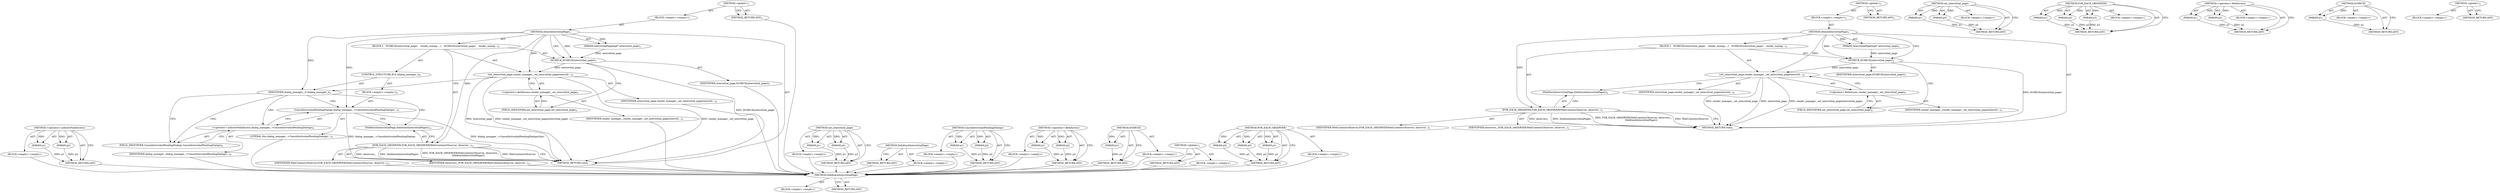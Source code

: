 digraph "FOR_EACH_OBSERVER" {
vulnerable_59 [label=<(METHOD,DidAttachInterstitialPage)>];
vulnerable_60 [label=<(BLOCK,&lt;empty&gt;,&lt;empty&gt;)>];
vulnerable_61 [label=<(METHOD_RETURN,ANY)>];
vulnerable_6 [label=<(METHOD,&lt;global&gt;)<SUB>1</SUB>>];
vulnerable_7 [label=<(BLOCK,&lt;empty&gt;,&lt;empty&gt;)<SUB>1</SUB>>];
vulnerable_8 [label=<(METHOD,AttachInterstitialPage)<SUB>1</SUB>>];
vulnerable_9 [label=<(PARAM,InterstitialPageImpl* interstitial_page)<SUB>2</SUB>>];
vulnerable_10 [label=<(BLOCK,{
   DCHECK(interstitial_page);
   render_manag...,{
   DCHECK(interstitial_page);
   render_manag...)<SUB>2</SUB>>];
vulnerable_11 [label=<(DCHECK,DCHECK(interstitial_page))<SUB>3</SUB>>];
vulnerable_12 [label=<(IDENTIFIER,interstitial_page,DCHECK(interstitial_page))<SUB>3</SUB>>];
vulnerable_13 [label=<(set_interstitial_page,render_manager_.set_interstitial_page(interstit...)<SUB>4</SUB>>];
vulnerable_14 [label=<(&lt;operator&gt;.fieldAccess,render_manager_.set_interstitial_page)<SUB>4</SUB>>];
vulnerable_15 [label=<(IDENTIFIER,render_manager_,render_manager_.set_interstitial_page(interstit...)<SUB>4</SUB>>];
vulnerable_16 [label=<(FIELD_IDENTIFIER,set_interstitial_page,set_interstitial_page)<SUB>4</SUB>>];
vulnerable_17 [label=<(IDENTIFIER,interstitial_page,render_manager_.set_interstitial_page(interstit...)<SUB>4</SUB>>];
vulnerable_18 [label=<(FOR_EACH_OBSERVER,FOR_EACH_OBSERVER(WebContentsObserver, observer...)<SUB>5</SUB>>];
vulnerable_19 [label=<(IDENTIFIER,WebContentsObserver,FOR_EACH_OBSERVER(WebContentsObserver, observer...)<SUB>5</SUB>>];
vulnerable_20 [label=<(IDENTIFIER,observers_,FOR_EACH_OBSERVER(WebContentsObserver, observer...)<SUB>5</SUB>>];
vulnerable_21 [label=<(DidAttachInterstitialPage,DidAttachInterstitialPage())<SUB>6</SUB>>];
vulnerable_22 [label=<(METHOD_RETURN,void)<SUB>1</SUB>>];
vulnerable_24 [label=<(METHOD_RETURN,ANY)<SUB>1</SUB>>];
vulnerable_43 [label=<(METHOD,set_interstitial_page)>];
vulnerable_44 [label=<(PARAM,p1)>];
vulnerable_45 [label=<(PARAM,p2)>];
vulnerable_46 [label=<(BLOCK,&lt;empty&gt;,&lt;empty&gt;)>];
vulnerable_47 [label=<(METHOD_RETURN,ANY)>];
vulnerable_53 [label=<(METHOD,FOR_EACH_OBSERVER)>];
vulnerable_54 [label=<(PARAM,p1)>];
vulnerable_55 [label=<(PARAM,p2)>];
vulnerable_56 [label=<(PARAM,p3)>];
vulnerable_57 [label=<(BLOCK,&lt;empty&gt;,&lt;empty&gt;)>];
vulnerable_58 [label=<(METHOD_RETURN,ANY)>];
vulnerable_48 [label=<(METHOD,&lt;operator&gt;.fieldAccess)>];
vulnerable_49 [label=<(PARAM,p1)>];
vulnerable_50 [label=<(PARAM,p2)>];
vulnerable_51 [label=<(BLOCK,&lt;empty&gt;,&lt;empty&gt;)>];
vulnerable_52 [label=<(METHOD_RETURN,ANY)>];
vulnerable_39 [label=<(METHOD,DCHECK)>];
vulnerable_40 [label=<(PARAM,p1)>];
vulnerable_41 [label=<(BLOCK,&lt;empty&gt;,&lt;empty&gt;)>];
vulnerable_42 [label=<(METHOD_RETURN,ANY)>];
vulnerable_33 [label=<(METHOD,&lt;global&gt;)<SUB>1</SUB>>];
vulnerable_34 [label=<(BLOCK,&lt;empty&gt;,&lt;empty&gt;)>];
vulnerable_35 [label=<(METHOD_RETURN,ANY)>];
fixed_66 [label=<(METHOD,&lt;operator&gt;.indirectFieldAccess)>];
fixed_67 [label=<(PARAM,p1)>];
fixed_68 [label=<(PARAM,p2)>];
fixed_69 [label=<(BLOCK,&lt;empty&gt;,&lt;empty&gt;)>];
fixed_70 [label=<(METHOD_RETURN,ANY)>];
fixed_6 [label=<(METHOD,&lt;global&gt;)<SUB>1</SUB>>];
fixed_7 [label=<(BLOCK,&lt;empty&gt;,&lt;empty&gt;)<SUB>1</SUB>>];
fixed_8 [label=<(METHOD,AttachInterstitialPage)<SUB>1</SUB>>];
fixed_9 [label=<(PARAM,InterstitialPageImpl* interstitial_page)<SUB>2</SUB>>];
fixed_10 [label=<(BLOCK,{
   DCHECK(interstitial_page);
   render_manag...,{
   DCHECK(interstitial_page);
   render_manag...)<SUB>2</SUB>>];
fixed_11 [label=<(DCHECK,DCHECK(interstitial_page))<SUB>3</SUB>>];
fixed_12 [label=<(IDENTIFIER,interstitial_page,DCHECK(interstitial_page))<SUB>3</SUB>>];
fixed_13 [label=<(set_interstitial_page,render_manager_.set_interstitial_page(interstit...)<SUB>4</SUB>>];
fixed_14 [label=<(&lt;operator&gt;.fieldAccess,render_manager_.set_interstitial_page)<SUB>4</SUB>>];
fixed_15 [label=<(IDENTIFIER,render_manager_,render_manager_.set_interstitial_page(interstit...)<SUB>4</SUB>>];
fixed_16 [label=<(FIELD_IDENTIFIER,set_interstitial_page,set_interstitial_page)<SUB>4</SUB>>];
fixed_17 [label=<(IDENTIFIER,interstitial_page,render_manager_.set_interstitial_page(interstit...)<SUB>4</SUB>>];
fixed_18 [label=<(CONTROL_STRUCTURE,IF,if (dialog_manager_))<SUB>8</SUB>>];
fixed_19 [label=<(IDENTIFIER,dialog_manager_,if (dialog_manager_))<SUB>8</SUB>>];
fixed_20 [label=<(BLOCK,&lt;empty&gt;,&lt;empty&gt;)<SUB>9</SUB>>];
fixed_21 [label=<(CancelActiveAndPendingDialogs,dialog_manager_-&gt;CancelActiveAndPendingDialogs(...)<SUB>9</SUB>>];
fixed_22 [label=<(&lt;operator&gt;.indirectFieldAccess,dialog_manager_-&gt;CancelActiveAndPendingDialogs)<SUB>9</SUB>>];
fixed_23 [label=<(IDENTIFIER,dialog_manager_,dialog_manager_-&gt;CancelActiveAndPendingDialogs(...)<SUB>9</SUB>>];
fixed_24 [label=<(FIELD_IDENTIFIER,CancelActiveAndPendingDialogs,CancelActiveAndPendingDialogs)<SUB>9</SUB>>];
fixed_25 [label=<(LITERAL,this,dialog_manager_-&gt;CancelActiveAndPendingDialogs(...)<SUB>9</SUB>>];
fixed_26 [label=<(FOR_EACH_OBSERVER,FOR_EACH_OBSERVER(WebContentsObserver, observer...)<SUB>11</SUB>>];
fixed_27 [label=<(IDENTIFIER,WebContentsObserver,FOR_EACH_OBSERVER(WebContentsObserver, observer...)<SUB>11</SUB>>];
fixed_28 [label=<(IDENTIFIER,observers_,FOR_EACH_OBSERVER(WebContentsObserver, observer...)<SUB>11</SUB>>];
fixed_29 [label=<(DidAttachInterstitialPage,DidAttachInterstitialPage())<SUB>12</SUB>>];
fixed_30 [label=<(METHOD_RETURN,void)<SUB>1</SUB>>];
fixed_32 [label=<(METHOD_RETURN,ANY)<SUB>1</SUB>>];
fixed_51 [label=<(METHOD,set_interstitial_page)>];
fixed_52 [label=<(PARAM,p1)>];
fixed_53 [label=<(PARAM,p2)>];
fixed_54 [label=<(BLOCK,&lt;empty&gt;,&lt;empty&gt;)>];
fixed_55 [label=<(METHOD_RETURN,ANY)>];
fixed_77 [label=<(METHOD,DidAttachInterstitialPage)>];
fixed_78 [label=<(BLOCK,&lt;empty&gt;,&lt;empty&gt;)>];
fixed_79 [label=<(METHOD_RETURN,ANY)>];
fixed_61 [label=<(METHOD,CancelActiveAndPendingDialogs)>];
fixed_62 [label=<(PARAM,p1)>];
fixed_63 [label=<(PARAM,p2)>];
fixed_64 [label=<(BLOCK,&lt;empty&gt;,&lt;empty&gt;)>];
fixed_65 [label=<(METHOD_RETURN,ANY)>];
fixed_56 [label=<(METHOD,&lt;operator&gt;.fieldAccess)>];
fixed_57 [label=<(PARAM,p1)>];
fixed_58 [label=<(PARAM,p2)>];
fixed_59 [label=<(BLOCK,&lt;empty&gt;,&lt;empty&gt;)>];
fixed_60 [label=<(METHOD_RETURN,ANY)>];
fixed_47 [label=<(METHOD,DCHECK)>];
fixed_48 [label=<(PARAM,p1)>];
fixed_49 [label=<(BLOCK,&lt;empty&gt;,&lt;empty&gt;)>];
fixed_50 [label=<(METHOD_RETURN,ANY)>];
fixed_41 [label=<(METHOD,&lt;global&gt;)<SUB>1</SUB>>];
fixed_42 [label=<(BLOCK,&lt;empty&gt;,&lt;empty&gt;)>];
fixed_43 [label=<(METHOD_RETURN,ANY)>];
fixed_71 [label=<(METHOD,FOR_EACH_OBSERVER)>];
fixed_72 [label=<(PARAM,p1)>];
fixed_73 [label=<(PARAM,p2)>];
fixed_74 [label=<(PARAM,p3)>];
fixed_75 [label=<(BLOCK,&lt;empty&gt;,&lt;empty&gt;)>];
fixed_76 [label=<(METHOD_RETURN,ANY)>];
vulnerable_59 -> vulnerable_60  [key=0, label="AST: "];
vulnerable_59 -> vulnerable_61  [key=0, label="AST: "];
vulnerable_59 -> vulnerable_61  [key=1, label="CFG: "];
vulnerable_6 -> vulnerable_7  [key=0, label="AST: "];
vulnerable_6 -> vulnerable_24  [key=0, label="AST: "];
vulnerable_6 -> vulnerable_24  [key=1, label="CFG: "];
vulnerable_7 -> vulnerable_8  [key=0, label="AST: "];
vulnerable_8 -> vulnerable_9  [key=0, label="AST: "];
vulnerable_8 -> vulnerable_9  [key=1, label="DDG: "];
vulnerable_8 -> vulnerable_10  [key=0, label="AST: "];
vulnerable_8 -> vulnerable_22  [key=0, label="AST: "];
vulnerable_8 -> vulnerable_11  [key=0, label="CFG: "];
vulnerable_8 -> vulnerable_11  [key=1, label="DDG: "];
vulnerable_8 -> vulnerable_13  [key=0, label="DDG: "];
vulnerable_8 -> vulnerable_18  [key=0, label="DDG: "];
vulnerable_9 -> vulnerable_11  [key=0, label="DDG: interstitial_page"];
vulnerable_10 -> vulnerable_11  [key=0, label="AST: "];
vulnerable_10 -> vulnerable_13  [key=0, label="AST: "];
vulnerable_10 -> vulnerable_18  [key=0, label="AST: "];
vulnerable_11 -> vulnerable_12  [key=0, label="AST: "];
vulnerable_11 -> vulnerable_16  [key=0, label="CFG: "];
vulnerable_11 -> vulnerable_22  [key=0, label="DDG: DCHECK(interstitial_page)"];
vulnerable_11 -> vulnerable_13  [key=0, label="DDG: interstitial_page"];
vulnerable_13 -> vulnerable_14  [key=0, label="AST: "];
vulnerable_13 -> vulnerable_17  [key=0, label="AST: "];
vulnerable_13 -> vulnerable_21  [key=0, label="CFG: "];
vulnerable_13 -> vulnerable_22  [key=0, label="DDG: render_manager_.set_interstitial_page"];
vulnerable_13 -> vulnerable_22  [key=1, label="DDG: interstitial_page"];
vulnerable_13 -> vulnerable_22  [key=2, label="DDG: render_manager_.set_interstitial_page(interstitial_page)"];
vulnerable_14 -> vulnerable_15  [key=0, label="AST: "];
vulnerable_14 -> vulnerable_16  [key=0, label="AST: "];
vulnerable_14 -> vulnerable_13  [key=0, label="CFG: "];
vulnerable_16 -> vulnerable_14  [key=0, label="CFG: "];
vulnerable_18 -> vulnerable_19  [key=0, label="AST: "];
vulnerable_18 -> vulnerable_20  [key=0, label="AST: "];
vulnerable_18 -> vulnerable_21  [key=0, label="AST: "];
vulnerable_18 -> vulnerable_22  [key=0, label="CFG: "];
vulnerable_18 -> vulnerable_22  [key=1, label="DDG: observers_"];
vulnerable_18 -> vulnerable_22  [key=2, label="DDG: DidAttachInterstitialPage()"];
vulnerable_18 -> vulnerable_22  [key=3, label="DDG: FOR_EACH_OBSERVER(WebContentsObserver, observers_,
                     DidAttachInterstitialPage())"];
vulnerable_18 -> vulnerable_22  [key=4, label="DDG: WebContentsObserver"];
vulnerable_21 -> vulnerable_18  [key=0, label="CFG: "];
vulnerable_43 -> vulnerable_44  [key=0, label="AST: "];
vulnerable_43 -> vulnerable_44  [key=1, label="DDG: "];
vulnerable_43 -> vulnerable_46  [key=0, label="AST: "];
vulnerable_43 -> vulnerable_45  [key=0, label="AST: "];
vulnerable_43 -> vulnerable_45  [key=1, label="DDG: "];
vulnerable_43 -> vulnerable_47  [key=0, label="AST: "];
vulnerable_43 -> vulnerable_47  [key=1, label="CFG: "];
vulnerable_44 -> vulnerable_47  [key=0, label="DDG: p1"];
vulnerable_45 -> vulnerable_47  [key=0, label="DDG: p2"];
vulnerable_53 -> vulnerable_54  [key=0, label="AST: "];
vulnerable_53 -> vulnerable_54  [key=1, label="DDG: "];
vulnerable_53 -> vulnerable_57  [key=0, label="AST: "];
vulnerable_53 -> vulnerable_55  [key=0, label="AST: "];
vulnerable_53 -> vulnerable_55  [key=1, label="DDG: "];
vulnerable_53 -> vulnerable_58  [key=0, label="AST: "];
vulnerable_53 -> vulnerable_58  [key=1, label="CFG: "];
vulnerable_53 -> vulnerable_56  [key=0, label="AST: "];
vulnerable_53 -> vulnerable_56  [key=1, label="DDG: "];
vulnerable_54 -> vulnerable_58  [key=0, label="DDG: p1"];
vulnerable_55 -> vulnerable_58  [key=0, label="DDG: p2"];
vulnerable_56 -> vulnerable_58  [key=0, label="DDG: p3"];
vulnerable_48 -> vulnerable_49  [key=0, label="AST: "];
vulnerable_48 -> vulnerable_49  [key=1, label="DDG: "];
vulnerable_48 -> vulnerable_51  [key=0, label="AST: "];
vulnerable_48 -> vulnerable_50  [key=0, label="AST: "];
vulnerable_48 -> vulnerable_50  [key=1, label="DDG: "];
vulnerable_48 -> vulnerable_52  [key=0, label="AST: "];
vulnerable_48 -> vulnerable_52  [key=1, label="CFG: "];
vulnerable_49 -> vulnerable_52  [key=0, label="DDG: p1"];
vulnerable_50 -> vulnerable_52  [key=0, label="DDG: p2"];
vulnerable_39 -> vulnerable_40  [key=0, label="AST: "];
vulnerable_39 -> vulnerable_40  [key=1, label="DDG: "];
vulnerable_39 -> vulnerable_41  [key=0, label="AST: "];
vulnerable_39 -> vulnerable_42  [key=0, label="AST: "];
vulnerable_39 -> vulnerable_42  [key=1, label="CFG: "];
vulnerable_40 -> vulnerable_42  [key=0, label="DDG: p1"];
vulnerable_33 -> vulnerable_34  [key=0, label="AST: "];
vulnerable_33 -> vulnerable_35  [key=0, label="AST: "];
vulnerable_33 -> vulnerable_35  [key=1, label="CFG: "];
fixed_66 -> fixed_67  [key=0, label="AST: "];
fixed_66 -> fixed_67  [key=1, label="DDG: "];
fixed_66 -> fixed_69  [key=0, label="AST: "];
fixed_66 -> fixed_68  [key=0, label="AST: "];
fixed_66 -> fixed_68  [key=1, label="DDG: "];
fixed_66 -> fixed_70  [key=0, label="AST: "];
fixed_66 -> fixed_70  [key=1, label="CFG: "];
fixed_67 -> fixed_70  [key=0, label="DDG: p1"];
fixed_68 -> fixed_70  [key=0, label="DDG: p2"];
fixed_69 -> vulnerable_59  [key=0];
fixed_70 -> vulnerable_59  [key=0];
fixed_6 -> fixed_7  [key=0, label="AST: "];
fixed_6 -> fixed_32  [key=0, label="AST: "];
fixed_6 -> fixed_32  [key=1, label="CFG: "];
fixed_7 -> fixed_8  [key=0, label="AST: "];
fixed_8 -> fixed_9  [key=0, label="AST: "];
fixed_8 -> fixed_9  [key=1, label="DDG: "];
fixed_8 -> fixed_10  [key=0, label="AST: "];
fixed_8 -> fixed_30  [key=0, label="AST: "];
fixed_8 -> fixed_11  [key=0, label="CFG: "];
fixed_8 -> fixed_11  [key=1, label="DDG: "];
fixed_8 -> fixed_13  [key=0, label="DDG: "];
fixed_8 -> fixed_19  [key=0, label="DDG: "];
fixed_8 -> fixed_26  [key=0, label="DDG: "];
fixed_8 -> fixed_21  [key=0, label="DDG: "];
fixed_9 -> fixed_11  [key=0, label="DDG: interstitial_page"];
fixed_10 -> fixed_11  [key=0, label="AST: "];
fixed_10 -> fixed_13  [key=0, label="AST: "];
fixed_10 -> fixed_18  [key=0, label="AST: "];
fixed_10 -> fixed_26  [key=0, label="AST: "];
fixed_11 -> fixed_12  [key=0, label="AST: "];
fixed_11 -> fixed_16  [key=0, label="CFG: "];
fixed_11 -> fixed_30  [key=0, label="DDG: DCHECK(interstitial_page)"];
fixed_11 -> fixed_13  [key=0, label="DDG: interstitial_page"];
fixed_12 -> vulnerable_59  [key=0];
fixed_13 -> fixed_14  [key=0, label="AST: "];
fixed_13 -> fixed_17  [key=0, label="AST: "];
fixed_13 -> fixed_19  [key=0, label="CFG: "];
fixed_13 -> fixed_30  [key=0, label="DDG: render_manager_.set_interstitial_page"];
fixed_13 -> fixed_30  [key=1, label="DDG: interstitial_page"];
fixed_13 -> fixed_30  [key=2, label="DDG: render_manager_.set_interstitial_page(interstitial_page)"];
fixed_14 -> fixed_15  [key=0, label="AST: "];
fixed_14 -> fixed_16  [key=0, label="AST: "];
fixed_14 -> fixed_13  [key=0, label="CFG: "];
fixed_15 -> vulnerable_59  [key=0];
fixed_16 -> fixed_14  [key=0, label="CFG: "];
fixed_17 -> vulnerable_59  [key=0];
fixed_18 -> fixed_19  [key=0, label="AST: "];
fixed_18 -> fixed_20  [key=0, label="AST: "];
fixed_19 -> fixed_24  [key=0, label="CFG: "];
fixed_19 -> fixed_24  [key=1, label="CDG: "];
fixed_19 -> fixed_29  [key=0, label="CFG: "];
fixed_19 -> fixed_21  [key=0, label="CDG: "];
fixed_19 -> fixed_22  [key=0, label="CDG: "];
fixed_20 -> fixed_21  [key=0, label="AST: "];
fixed_21 -> fixed_22  [key=0, label="AST: "];
fixed_21 -> fixed_25  [key=0, label="AST: "];
fixed_21 -> fixed_29  [key=0, label="CFG: "];
fixed_21 -> fixed_30  [key=0, label="DDG: dialog_manager_-&gt;CancelActiveAndPendingDialogs"];
fixed_21 -> fixed_30  [key=1, label="DDG: dialog_manager_-&gt;CancelActiveAndPendingDialogs(this)"];
fixed_22 -> fixed_23  [key=0, label="AST: "];
fixed_22 -> fixed_24  [key=0, label="AST: "];
fixed_22 -> fixed_21  [key=0, label="CFG: "];
fixed_23 -> vulnerable_59  [key=0];
fixed_24 -> fixed_22  [key=0, label="CFG: "];
fixed_25 -> vulnerable_59  [key=0];
fixed_26 -> fixed_27  [key=0, label="AST: "];
fixed_26 -> fixed_28  [key=0, label="AST: "];
fixed_26 -> fixed_29  [key=0, label="AST: "];
fixed_26 -> fixed_30  [key=0, label="CFG: "];
fixed_26 -> fixed_30  [key=1, label="DDG: observers_"];
fixed_26 -> fixed_30  [key=2, label="DDG: DidAttachInterstitialPage()"];
fixed_26 -> fixed_30  [key=3, label="DDG: FOR_EACH_OBSERVER(WebContentsObserver, observers_,
                     DidAttachInterstitialPage())"];
fixed_26 -> fixed_30  [key=4, label="DDG: WebContentsObserver"];
fixed_27 -> vulnerable_59  [key=0];
fixed_28 -> vulnerable_59  [key=0];
fixed_29 -> fixed_26  [key=0, label="CFG: "];
fixed_30 -> vulnerable_59  [key=0];
fixed_32 -> vulnerable_59  [key=0];
fixed_51 -> fixed_52  [key=0, label="AST: "];
fixed_51 -> fixed_52  [key=1, label="DDG: "];
fixed_51 -> fixed_54  [key=0, label="AST: "];
fixed_51 -> fixed_53  [key=0, label="AST: "];
fixed_51 -> fixed_53  [key=1, label="DDG: "];
fixed_51 -> fixed_55  [key=0, label="AST: "];
fixed_51 -> fixed_55  [key=1, label="CFG: "];
fixed_52 -> fixed_55  [key=0, label="DDG: p1"];
fixed_53 -> fixed_55  [key=0, label="DDG: p2"];
fixed_54 -> vulnerable_59  [key=0];
fixed_55 -> vulnerable_59  [key=0];
fixed_77 -> fixed_78  [key=0, label="AST: "];
fixed_77 -> fixed_79  [key=0, label="AST: "];
fixed_77 -> fixed_79  [key=1, label="CFG: "];
fixed_78 -> vulnerable_59  [key=0];
fixed_79 -> vulnerable_59  [key=0];
fixed_61 -> fixed_62  [key=0, label="AST: "];
fixed_61 -> fixed_62  [key=1, label="DDG: "];
fixed_61 -> fixed_64  [key=0, label="AST: "];
fixed_61 -> fixed_63  [key=0, label="AST: "];
fixed_61 -> fixed_63  [key=1, label="DDG: "];
fixed_61 -> fixed_65  [key=0, label="AST: "];
fixed_61 -> fixed_65  [key=1, label="CFG: "];
fixed_62 -> fixed_65  [key=0, label="DDG: p1"];
fixed_63 -> fixed_65  [key=0, label="DDG: p2"];
fixed_64 -> vulnerable_59  [key=0];
fixed_65 -> vulnerable_59  [key=0];
fixed_56 -> fixed_57  [key=0, label="AST: "];
fixed_56 -> fixed_57  [key=1, label="DDG: "];
fixed_56 -> fixed_59  [key=0, label="AST: "];
fixed_56 -> fixed_58  [key=0, label="AST: "];
fixed_56 -> fixed_58  [key=1, label="DDG: "];
fixed_56 -> fixed_60  [key=0, label="AST: "];
fixed_56 -> fixed_60  [key=1, label="CFG: "];
fixed_57 -> fixed_60  [key=0, label="DDG: p1"];
fixed_58 -> fixed_60  [key=0, label="DDG: p2"];
fixed_59 -> vulnerable_59  [key=0];
fixed_60 -> vulnerable_59  [key=0];
fixed_47 -> fixed_48  [key=0, label="AST: "];
fixed_47 -> fixed_48  [key=1, label="DDG: "];
fixed_47 -> fixed_49  [key=0, label="AST: "];
fixed_47 -> fixed_50  [key=0, label="AST: "];
fixed_47 -> fixed_50  [key=1, label="CFG: "];
fixed_48 -> fixed_50  [key=0, label="DDG: p1"];
fixed_49 -> vulnerable_59  [key=0];
fixed_50 -> vulnerable_59  [key=0];
fixed_41 -> fixed_42  [key=0, label="AST: "];
fixed_41 -> fixed_43  [key=0, label="AST: "];
fixed_41 -> fixed_43  [key=1, label="CFG: "];
fixed_42 -> vulnerable_59  [key=0];
fixed_43 -> vulnerable_59  [key=0];
fixed_71 -> fixed_72  [key=0, label="AST: "];
fixed_71 -> fixed_72  [key=1, label="DDG: "];
fixed_71 -> fixed_75  [key=0, label="AST: "];
fixed_71 -> fixed_73  [key=0, label="AST: "];
fixed_71 -> fixed_73  [key=1, label="DDG: "];
fixed_71 -> fixed_76  [key=0, label="AST: "];
fixed_71 -> fixed_76  [key=1, label="CFG: "];
fixed_71 -> fixed_74  [key=0, label="AST: "];
fixed_71 -> fixed_74  [key=1, label="DDG: "];
fixed_72 -> fixed_76  [key=0, label="DDG: p1"];
fixed_73 -> fixed_76  [key=0, label="DDG: p2"];
fixed_74 -> fixed_76  [key=0, label="DDG: p3"];
fixed_75 -> vulnerable_59  [key=0];
fixed_76 -> vulnerable_59  [key=0];
}
